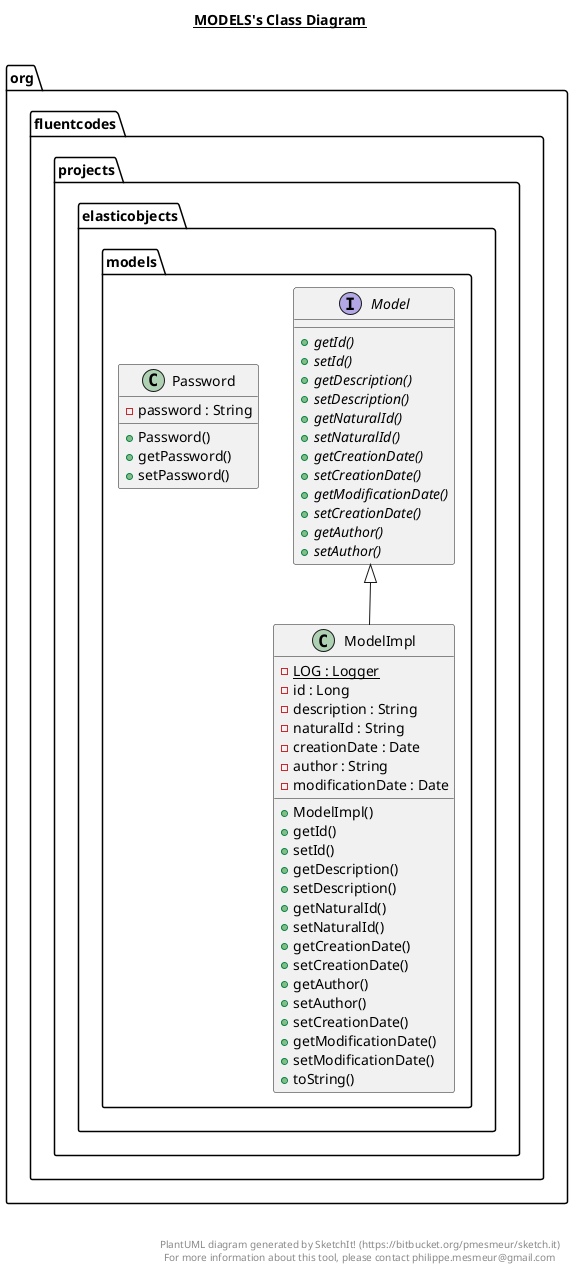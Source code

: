 @startuml

title __MODELS's Class Diagram__\n

  package org.fluentcodes.projects.elasticobjects {
    package org.fluentcodes.projects.elasticobjects.models {
      interface Model {
          {abstract} + getId()
          {abstract} + setId()
          {abstract} + getDescription()
          {abstract} + setDescription()
          {abstract} + getNaturalId()
          {abstract} + setNaturalId()
          {abstract} + getCreationDate()
          {abstract} + setCreationDate()
          {abstract} + getModificationDate()
          {abstract} + setCreationDate()
          {abstract} + getAuthor()
          {abstract} + setAuthor()
      }
    }
  }
  

  package org.fluentcodes.projects.elasticobjects {
    package org.fluentcodes.projects.elasticobjects.models {
      class ModelImpl {
          {static} - LOG : Logger
          - id : Long
          - description : String
          - naturalId : String
          - creationDate : Date
          - author : String
          - modificationDate : Date
          + ModelImpl()
          + getId()
          + setId()
          + getDescription()
          + setDescription()
          + getNaturalId()
          + setNaturalId()
          + getCreationDate()
          + setCreationDate()
          + getAuthor()
          + setAuthor()
          + setCreationDate()
          + getModificationDate()
          + setModificationDate()
          + toString()
      }
    }
  }
  

  package org.fluentcodes.projects.elasticobjects {
    package org.fluentcodes.projects.elasticobjects.models {
      class Password {
          - password : String
          + Password()
          + getPassword()
          + setPassword()
      }
    }
  }
  

  ModelImpl -up-|> Model


right footer


PlantUML diagram generated by SketchIt! (https://bitbucket.org/pmesmeur/sketch.it)
For more information about this tool, please contact philippe.mesmeur@gmail.com
endfooter

@enduml

